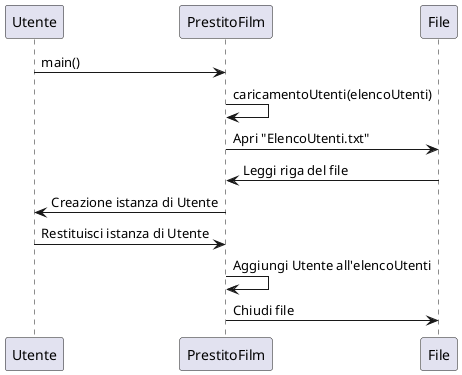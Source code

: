 @startuml caricamentoUtenti
Utente->PrestitoFilm: main()
PrestitoFilm->PrestitoFilm: caricamentoUtenti(elencoUtenti)
PrestitoFilm->File: Apri "ElencoUtenti.txt"
File->PrestitoFilm: Leggi riga del file
PrestitoFilm->Utente: Creazione istanza di Utente
Utente->PrestitoFilm: Restituisci istanza di Utente
PrestitoFilm->PrestitoFilm: Aggiungi Utente all'elencoUtenti
PrestitoFilm->File: Chiudi file
@enduml
